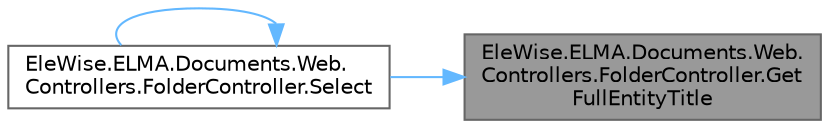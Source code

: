 digraph "EleWise.ELMA.Documents.Web.Controllers.FolderController.GetFullEntityTitle"
{
 // LATEX_PDF_SIZE
  bgcolor="transparent";
  edge [fontname=Helvetica,fontsize=10,labelfontname=Helvetica,labelfontsize=10];
  node [fontname=Helvetica,fontsize=10,shape=box,height=0.2,width=0.4];
  rankdir="RL";
  Node1 [id="Node000001",label="EleWise.ELMA.Documents.Web.\lControllers.FolderController.Get\lFullEntityTitle",height=0.2,width=0.4,color="gray40", fillcolor="grey60", style="filled", fontcolor="black",tooltip=" "];
  Node1 -> Node2 [id="edge1_Node000001_Node000002",dir="back",color="steelblue1",style="solid",tooltip=" "];
  Node2 [id="Node000002",label="EleWise.ELMA.Documents.Web.\lControllers.FolderController.Select",height=0.2,width=0.4,color="grey40", fillcolor="white", style="filled",URL="$class_ele_wise_1_1_e_l_m_a_1_1_documents_1_1_web_1_1_controllers_1_1_folder_controller.html#a59748a36c16e172cd4c00890dc58a494",tooltip="Выбрать сущности и возвратить в формате {Value: ___ , Text: __ } для отображения в combobox."];
  Node2 -> Node2 [id="edge2_Node000002_Node000002",dir="back",color="steelblue1",style="solid",tooltip=" "];
}
